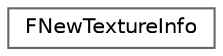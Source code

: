 digraph "Graphical Class Hierarchy"
{
 // INTERACTIVE_SVG=YES
 // LATEX_PDF_SIZE
  bgcolor="transparent";
  edge [fontname=Helvetica,fontsize=10,labelfontname=Helvetica,labelfontsize=10];
  node [fontname=Helvetica,fontsize=10,shape=box,height=0.2,width=0.4];
  rankdir="LR";
  Node0 [id="Node000000",label="FNewTextureInfo",height=0.2,width=0.4,color="grey40", fillcolor="white", style="filled",URL="$dc/dba/structFNewTextureInfo.html",tooltip="Represents a new texture that has been loaded but no resource created for it."];
}
